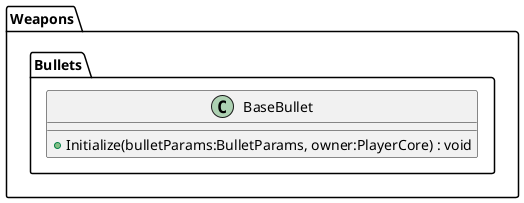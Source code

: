 @startuml
namespace Weapons.Bullets{
class BaseBullet {
    + Initialize(bulletParams:BulletParams, owner:PlayerCore) : void
}
}
@enduml

